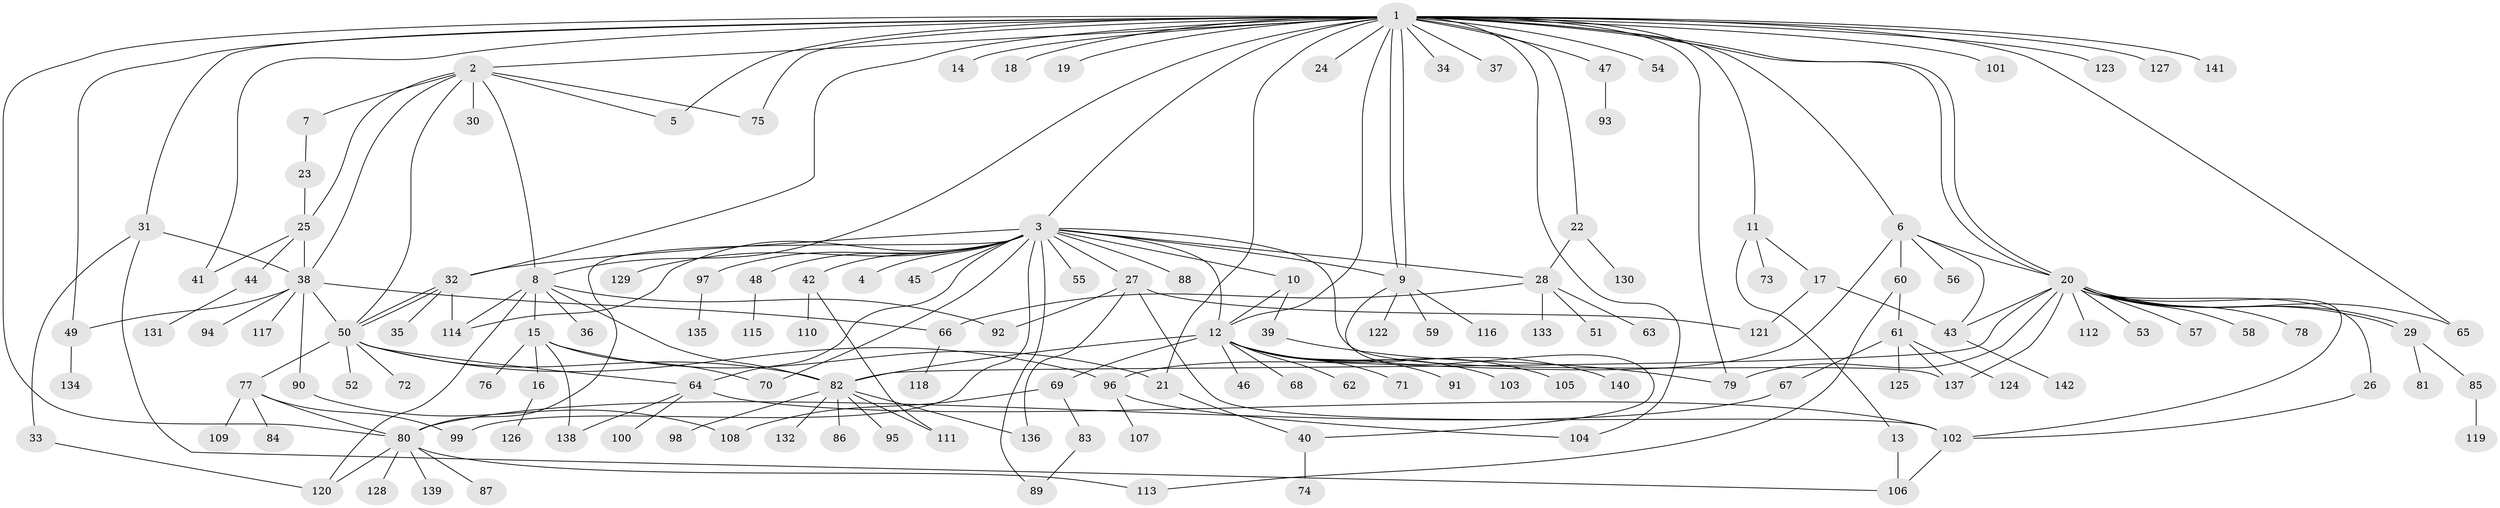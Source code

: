 // Generated by graph-tools (version 1.1) at 2025/35/03/09/25 02:35:29]
// undirected, 142 vertices, 199 edges
graph export_dot {
graph [start="1"]
  node [color=gray90,style=filled];
  1;
  2;
  3;
  4;
  5;
  6;
  7;
  8;
  9;
  10;
  11;
  12;
  13;
  14;
  15;
  16;
  17;
  18;
  19;
  20;
  21;
  22;
  23;
  24;
  25;
  26;
  27;
  28;
  29;
  30;
  31;
  32;
  33;
  34;
  35;
  36;
  37;
  38;
  39;
  40;
  41;
  42;
  43;
  44;
  45;
  46;
  47;
  48;
  49;
  50;
  51;
  52;
  53;
  54;
  55;
  56;
  57;
  58;
  59;
  60;
  61;
  62;
  63;
  64;
  65;
  66;
  67;
  68;
  69;
  70;
  71;
  72;
  73;
  74;
  75;
  76;
  77;
  78;
  79;
  80;
  81;
  82;
  83;
  84;
  85;
  86;
  87;
  88;
  89;
  90;
  91;
  92;
  93;
  94;
  95;
  96;
  97;
  98;
  99;
  100;
  101;
  102;
  103;
  104;
  105;
  106;
  107;
  108;
  109;
  110;
  111;
  112;
  113;
  114;
  115;
  116;
  117;
  118;
  119;
  120;
  121;
  122;
  123;
  124;
  125;
  126;
  127;
  128;
  129;
  130;
  131;
  132;
  133;
  134;
  135;
  136;
  137;
  138;
  139;
  140;
  141;
  142;
  1 -- 2;
  1 -- 3;
  1 -- 5;
  1 -- 6;
  1 -- 8;
  1 -- 9;
  1 -- 9;
  1 -- 11;
  1 -- 12;
  1 -- 14;
  1 -- 18;
  1 -- 19;
  1 -- 20;
  1 -- 20;
  1 -- 21;
  1 -- 22;
  1 -- 24;
  1 -- 31;
  1 -- 32;
  1 -- 34;
  1 -- 37;
  1 -- 41;
  1 -- 47;
  1 -- 49;
  1 -- 54;
  1 -- 65;
  1 -- 75;
  1 -- 79;
  1 -- 80;
  1 -- 101;
  1 -- 104;
  1 -- 123;
  1 -- 127;
  1 -- 141;
  2 -- 5;
  2 -- 7;
  2 -- 8;
  2 -- 25;
  2 -- 30;
  2 -- 38;
  2 -- 50;
  2 -- 75;
  3 -- 4;
  3 -- 9;
  3 -- 10;
  3 -- 12;
  3 -- 27;
  3 -- 28;
  3 -- 32;
  3 -- 42;
  3 -- 45;
  3 -- 48;
  3 -- 55;
  3 -- 64;
  3 -- 70;
  3 -- 80;
  3 -- 88;
  3 -- 89;
  3 -- 97;
  3 -- 99;
  3 -- 114;
  3 -- 129;
  3 -- 137;
  6 -- 20;
  6 -- 43;
  6 -- 56;
  6 -- 60;
  6 -- 96;
  7 -- 23;
  8 -- 15;
  8 -- 36;
  8 -- 82;
  8 -- 92;
  8 -- 114;
  8 -- 120;
  9 -- 40;
  9 -- 59;
  9 -- 116;
  9 -- 122;
  10 -- 12;
  10 -- 39;
  11 -- 13;
  11 -- 17;
  11 -- 73;
  12 -- 46;
  12 -- 62;
  12 -- 68;
  12 -- 69;
  12 -- 71;
  12 -- 82;
  12 -- 91;
  12 -- 103;
  12 -- 105;
  12 -- 140;
  13 -- 106;
  15 -- 16;
  15 -- 21;
  15 -- 70;
  15 -- 76;
  15 -- 138;
  16 -- 126;
  17 -- 43;
  17 -- 121;
  20 -- 26;
  20 -- 29;
  20 -- 29;
  20 -- 43;
  20 -- 53;
  20 -- 57;
  20 -- 58;
  20 -- 65;
  20 -- 78;
  20 -- 79;
  20 -- 82;
  20 -- 102;
  20 -- 112;
  20 -- 137;
  21 -- 40;
  22 -- 28;
  22 -- 130;
  23 -- 25;
  25 -- 38;
  25 -- 41;
  25 -- 44;
  26 -- 102;
  27 -- 92;
  27 -- 102;
  27 -- 121;
  27 -- 136;
  28 -- 51;
  28 -- 63;
  28 -- 66;
  28 -- 133;
  29 -- 81;
  29 -- 85;
  31 -- 33;
  31 -- 38;
  31 -- 106;
  32 -- 35;
  32 -- 50;
  32 -- 50;
  32 -- 114;
  33 -- 120;
  38 -- 49;
  38 -- 50;
  38 -- 66;
  38 -- 90;
  38 -- 94;
  38 -- 117;
  39 -- 79;
  40 -- 74;
  42 -- 110;
  42 -- 111;
  43 -- 142;
  44 -- 131;
  47 -- 93;
  48 -- 115;
  49 -- 134;
  50 -- 52;
  50 -- 64;
  50 -- 72;
  50 -- 77;
  50 -- 82;
  50 -- 96;
  60 -- 61;
  60 -- 113;
  61 -- 67;
  61 -- 124;
  61 -- 125;
  61 -- 137;
  64 -- 100;
  64 -- 102;
  64 -- 138;
  66 -- 118;
  67 -- 80;
  69 -- 83;
  69 -- 108;
  77 -- 80;
  77 -- 84;
  77 -- 99;
  77 -- 109;
  80 -- 87;
  80 -- 113;
  80 -- 120;
  80 -- 128;
  80 -- 139;
  82 -- 86;
  82 -- 95;
  82 -- 98;
  82 -- 111;
  82 -- 132;
  82 -- 136;
  83 -- 89;
  85 -- 119;
  90 -- 108;
  96 -- 104;
  96 -- 107;
  97 -- 135;
  102 -- 106;
}
